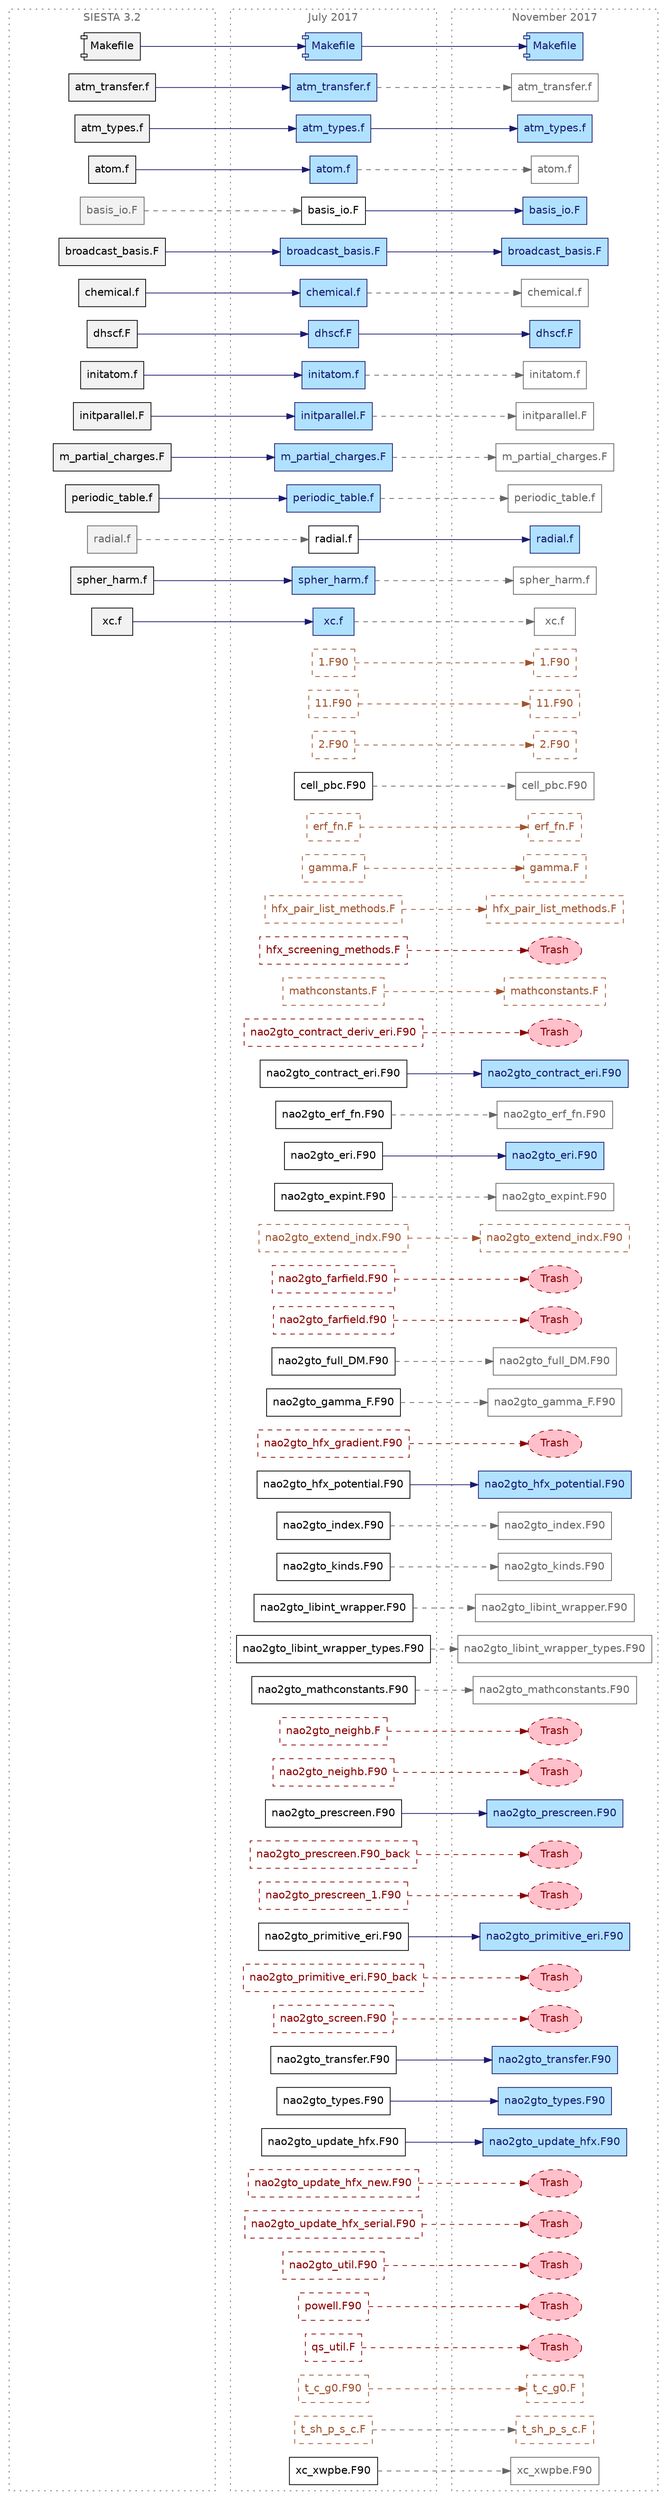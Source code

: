 digraph honpas_changes {

  /* Layout */
  graph [rankdir="LR", style="dotted", color="gray40", fontcolor="gray40", fontname="Helvetica"];
  node [shape="box", style="filled", fillcolor="white", fontname="Helvetica"];
  edge [color="midnightblue", fontname="Helvetica"];

  /* SIESTA 3.2 */
  subgraph cluster_0 {
    label = "SIESTA 3.2";

    node [fillcolor="gray95"];

    s32mf [label="Makefile", shape="component"];
    s32s0 [label="atm_transfer.f"];
    s32s1 [label="atm_types.f"];
    s32s2 [label="atom.f"];
    s32sc [label="basis_io.F", color="gray40", fontcolor="gray40"];
    s32s3 [label="broadcast_basis.F"];
    s32s4 [label="chemical.f"];
    s32s5 [label="dhscf.F"];
    s32s6 [label="initatom.f"];
    s32s7 [label="initparallel.F"];
    s32s8 [label="m_partial_charges.F"];
    s32s9 [label="periodic_table.f"];
    s32sd [label="radial.f", color="gray40", fontcolor="gray40"];
    s32sa [label="spher_harm.f"];
    s32sb [label="xc.f"];
    s3200 [label="1.F90", style="invis"];
    s3201 [label="11.F90", style="invis"];
    s3202 [label="2.F90", style="invis"];
    s3203 [label="cell_pbc.F90", style="invis"];
    s3204 [label="erf_fn.F", style="invis"];
    s3205 [label="gamma.F", style="invis"];
    s3206 [label="hfx_pair_list_methods.F", style="invis"];
    s3207 [label="hfx_screening_methods.F", style="invis"];
    s3208 [label="mathconstants.F", style="invis"];
    s3209 [label="nao2gto_contract_deriv_eri.F90", style="invis"];
    s3210 [label="nao2gto_contract_eri.F90", style="invis"];
    s3211 [label="nao2gto_erf_fn.F90", style="invis"];
    s3212 [label="nao2gto_eri.F90", style="invis"];
    s3213 [label="nao2gto_expint.F90", style="invis"];
    s3214 [label="nao2gto_extend_indx.F90", style="invis"];
    s3215 [label="nao2gto_farfield.F90", style="invis"];
    s3216 [label="nao2gto_farfield.f90", style="invis"];
    s3217 [label="nao2gto_full_DM.F90", style="invis"];
    s3218 [label="nao2gto_gamma_F.F90", style="invis"];
    s3219 [label="nao2gto_hfx_gradient.F90", style="invis"];
    s3220 [label="nao2gto_hfx_potential.F90", style="invis"];
    s3221 [label="nao2gto_index.F90", style="invis"];
    s3222 [label="nao2gto_kinds.F90", style="invis"];
    s3223 [label="nao2gto_libint_wrapper.F90", style="invis"];
    s3224 [label="nao2gto_libint_wrapper_types.F90", style="invis"];
    s3225 [label="nao2gto_mathconstants.F90", style="invis"];
    s3226 [label="nao2gto_neighb.F", style="invis"];
    s3227 [label="nao2gto_neighb.F90", style="invis"];
    s3228 [label="nao2gto_prescreen.F90", style="invis"];
    s3229 [label="nao2gto_prescreen.F90_back", style="invis"];
    s3230 [label="nao2gto_prescreen_1.F90", style="invis"];
    s3231 [label="nao2gto_primitive_eri.F90", style="invis"];
    s3232 [label="nao2gto_primitive_eri.F90_back", style="invis"];
    s3233 [label="nao2gto_screen.F90", style="invis"];
    s3234 [label="nao2gto_transfer.F90", style="invis"];
    s3235 [label="nao2gto_types.F90", style="invis"];
    s3236 [label="nao2gto_update_hfx.F90", style="invis"];
    s3237 [label="nao2gto_update_hfx_new.F90", style="invis"];
    s3238 [label="nao2gto_update_hfx_serial.F90", style="invis"];
    s3239 [label="nao2gto_util.F90", style="invis"];
    s3240 [label="powell.F90", style="invis"];
    s3241 [label="qs_util.F", style="invis"];
    s3242 [label="t_c_g0.F90", style="invis"];
    s3243 [label="t_sh_p_s_c.F", style="invis"];
    s3244 [label="xc_xwpbe.F90", style="invis"];
  }

  /* July 2017 */
  subgraph cluster_1 {
    label = "July 2017";

    node [fillcolor="white"];

    julmf [label="Makefile", shape="component", fillcolor="lightskyblue1", color="midnightblue", fontcolor="midnightblue"];
    juls0 [label="atm_transfer.f", fillcolor="lightskyblue1", color="midnightblue", fontcolor="midnightblue"];
    juls1 [label="atm_types.f", fillcolor="lightskyblue1", color="midnightblue", fontcolor="midnightblue"];
    juls2 [label="atom.f", fillcolor="lightskyblue1", color="midnightblue", fontcolor="midnightblue"];
    julsc [label="basis_io.F"];
    juls3 [label="broadcast_basis.F", fillcolor="lightskyblue1", color="midnightblue", fontcolor="midnightblue"];
    juls4 [label="chemical.f", fillcolor="lightskyblue1", color="midnightblue", fontcolor="midnightblue"];
    juls5 [label="dhscf.F", fillcolor="lightskyblue1", color="midnightblue", fontcolor="midnightblue"];
    juls6 [label="initatom.f", fillcolor="lightskyblue1", color="midnightblue", fontcolor="midnightblue"];
    juls7 [label="initparallel.F", fillcolor="lightskyblue1", color="midnightblue", fontcolor="midnightblue"];
    juls8 [label="m_partial_charges.F", fillcolor="lightskyblue1", color="midnightblue", fontcolor="midnightblue"];
    juls9 [label="periodic_table.f", fillcolor="lightskyblue1", color="midnightblue", fontcolor="midnightblue"];
    julsd [label="radial.f"];
    julsa [label="spher_harm.f", fillcolor="lightskyblue1", color="midnightblue", fontcolor="midnightblue"];
    julsb [label="xc.f", fillcolor="lightskyblue1", color="midnightblue", fontcolor="midnightblue"];
    jul00 [label="1.F90", style="dashed,filled", color="sienna", fontcolor="sienna"];
    jul01 [label="11.F90", style="dashed,filled", color="sienna", fontcolor="sienna"];
    jul02 [label="2.F90", style="dashed,filled", color="sienna", fontcolor="sienna"];
    jul03 [label="cell_pbc.F90"];
    jul04 [label="erf_fn.F", style="dashed,filled", color="sienna", fontcolor="sienna"];
    jul05 [label="gamma.F", style="dashed,filled", color="sienna", fontcolor="sienna"];
    jul06 [label="hfx_pair_list_methods.F", style="dashed,filled", color="sienna", fontcolor="sienna"];
    jul07 [label="hfx_screening_methods.F", style="dashed,filled", color="red4", fontcolor="red4"];
    jul08 [label="mathconstants.F", style="dashed,filled", color="sienna", fontcolor="sienna"];
    jul09 [label="nao2gto_contract_deriv_eri.F90", style="dashed,filled",  color="red4", fontcolor="red4"];
    jul10 [label="nao2gto_contract_eri.F90"];
    jul11 [label="nao2gto_erf_fn.F90"];
    jul12 [label="nao2gto_eri.F90"];
    jul13 [label="nao2gto_expint.F90"];
    jul14 [label="nao2gto_extend_indx.F90", style="dashed,filled", color="sienna", fontcolor="sienna"];
    jul15 [label="nao2gto_farfield.F90", style="dashed,filled",  color="red4", fontcolor="red4"];
    jul16 [label="nao2gto_farfield.f90", style="dashed,filled",  color="red4", fontcolor="red4"];
    jul17 [label="nao2gto_full_DM.F90"];
    jul18 [label="nao2gto_gamma_F.F90"];
    jul19 [label="nao2gto_hfx_gradient.F90", style="dashed,filled",  color="red4", fontcolor="red4"];
    jul20 [label="nao2gto_hfx_potential.F90"];
    jul21 [label="nao2gto_index.F90"];
    jul22 [label="nao2gto_kinds.F90"];
    jul23 [label="nao2gto_libint_wrapper.F90"];
    jul24 [label="nao2gto_libint_wrapper_types.F90"];
    jul25 [label="nao2gto_mathconstants.F90"];
    jul26 [label="nao2gto_neighb.F", style="dashed,filled",  color="red4", fontcolor="red4"];
    jul27 [label="nao2gto_neighb.F90", style="dashed,filled",  color="red4", fontcolor="red4"];
    jul28 [label="nao2gto_prescreen.F90"];
    jul29 [label="nao2gto_prescreen.F90_back", style="dashed,filled",  color="red4", fontcolor="red4"];
    jul30 [label="nao2gto_prescreen_1.F90", style="dashed,filled",  color="red4", fontcolor="red4"];
    jul31 [label="nao2gto_primitive_eri.F90"];
    jul32 [label="nao2gto_primitive_eri.F90_back", style="dashed,filled",  color="red4", fontcolor="red4"];
    jul33 [label="nao2gto_screen.F90", style="dashed,filled",  color="red4", fontcolor="red4"];
    jul34 [label="nao2gto_transfer.F90"];
    jul35 [label="nao2gto_types.F90"];
    jul36 [label="nao2gto_update_hfx.F90"];
    jul37 [label="nao2gto_update_hfx_new.F90", style="dashed,filled",  color="red4", fontcolor="red4"];
    jul38 [label="nao2gto_update_hfx_serial.F90", style="dashed,filled",  color="red4", fontcolor="red4"];
    jul39 [label="nao2gto_util.F90", style="dashed,filled",  color="red4", fontcolor="red4"];
    jul40 [label="powell.F90", style="dashed,filled",  color="red4", fontcolor="red4"];
    jul41 [label="qs_util.F", style="dashed,filled",  color="red4", fontcolor="red4"];
    jul42 [label="t_c_g0.F90", style="dashed,filled",  color="sienna", fontcolor="sienna"];
    jul43 [label="t_sh_p_s_c.F", style="dashed,filled",  color="sienna", fontcolor="sienna"];
    jul44 [label="xc_xwpbe.F90"];
  }

  /* November 2017 */
  subgraph cluster_2 {
    label = "November 2017";

    node [fillcolor="white"];

    novmf [label="Makefile", shape="component", fillcolor="lightskyblue1", color="midnightblue", fontcolor="midnightblue"];
    novs0 [label="atm_transfer.f", color="gray40", fontcolor="gray40"];
    novs1 [label="atm_types.f", fillcolor="lightskyblue1", color="midnightblue", fontcolor="midnightblue"];
    novs2 [label="atom.f", color="gray40", fontcolor="gray40"];
    novsc [label="basis_io.F", fillcolor="lightskyblue1", color="midnightblue", fontcolor="midnightblue"];
    novs3 [label="broadcast_basis.F", fillcolor="lightskyblue1", color="midnightblue", fontcolor="midnightblue"];
    novs4 [label="chemical.f", color="gray40", fontcolor="gray40"];
    novs5 [label="dhscf.F", fillcolor="lightskyblue1", color="midnightblue", fontcolor="midnightblue"];
    novs6 [label="initatom.f", color="gray40", fontcolor="gray40"];
    novs7 [label="initparallel.F", color="gray40", fontcolor="gray40"];
    novs8 [label="m_partial_charges.F", color="gray40", fontcolor="gray40"];
    novs9 [label="periodic_table.f", color="gray40", fontcolor="gray40"];
    novsd [label="radial.f", fillcolor="lightskyblue1", color="midnightblue", fontcolor="midnightblue"];
    novsa [label="spher_harm.f", color="gray40", fontcolor="gray40"];
    novsb [label="xc.f", color="gray40", fontcolor="gray40"];
    nov00 [label="1.F90", style="dashed,filled", color="sienna", fontcolor="sienna"];
    nov01 [label="11.F90", style="dashed,filled", color="sienna", fontcolor="sienna"];
    nov02 [label="2.F90", style="dashed,filled", color="sienna", fontcolor="sienna"];
    nov03 [label="cell_pbc.F90", color="gray40", fontcolor="gray40"];
    nov04 [label="erf_fn.F", style="dashed,filled", color="sienna", fontcolor="sienna"];
    nov05 [label="gamma.F", style="dashed,filled", color="sienna", fontcolor="sienna"];
    nov06 [label="hfx_pair_list_methods.F", style="dashed,filled", color="sienna", fontcolor="sienna"];
    nov07 [label="Trash", shape="oval", style="dashed,filled", fillcolor="pink", color="red4", fontcolor="red4"];
    nov08 [label="mathconstants.F", style="dashed,filled", color="sienna", fontcolor="sienna"];
    nov09 [label="Trash", shape="oval", style="dashed,filled", fillcolor="pink", color="red4", fontcolor="red4"];
    nov10 [label="nao2gto_contract_eri.F90", fillcolor="lightskyblue1", color="midnightblue", fontcolor="midnightblue"];
    nov11 [label="nao2gto_erf_fn.F90", color="gray40", fontcolor="gray40"];
    nov12 [label="nao2gto_eri.F90", fillcolor="lightskyblue1", color="midnightblue", fontcolor="midnightblue"];
    nov13 [label="nao2gto_expint.F90", color="gray40", fontcolor="gray40"];
    nov14 [label="nao2gto_extend_indx.F90", style="dashed,filled", color="sienna", fontcolor="sienna"];
    nov15 [label="Trash", shape="oval", style="dashed,filled", fillcolor="pink", color="red4", fontcolor="red4"];
    nov16 [label="Trash", shape="oval", style="dashed,filled", fillcolor="pink", color="red4", fontcolor="red4"];
    nov17 [label="nao2gto_full_DM.F90", color="gray40", fontcolor="gray40"];
    nov18 [label="nao2gto_gamma_F.F90", color="gray40", fontcolor="gray40"];
    nov19 [label="Trash", shape="oval", style="dashed,filled", fillcolor="pink", color="red4", fontcolor="red4"];
    nov20 [label="nao2gto_hfx_potential.F90", fillcolor="lightskyblue1", color="midnightblue", fontcolor="midnightblue"];
    nov21 [label="nao2gto_index.F90", color="gray40", fontcolor="gray40"];
    nov22 [label="nao2gto_kinds.F90", color="gray40", fontcolor="gray40"];
    nov23 [label="nao2gto_libint_wrapper.F90", color="gray40", fontcolor="gray40"];
    nov24 [label="nao2gto_libint_wrapper_types.F90", color="gray40", fontcolor="gray40"];
    nov25 [label="nao2gto_mathconstants.F90", color="gray40", fontcolor="gray40"];
    nov26 [label="Trash", shape="oval", style="dashed,filled", fillcolor="pink", color="red4", fontcolor="red4"];
    nov27 [label="Trash", shape="oval", style="dashed,filled", fillcolor="pink", color="red4", fontcolor="red4"];
    nov28 [label="nao2gto_prescreen.F90", fillcolor="lightskyblue1", color="midnightblue", fontcolor="midnightblue"];
    nov29 [label="Trash", shape="oval", style="dashed,filled", fillcolor="pink", color="red4", fontcolor="red4"];
    nov30 [label="Trash", shape="oval", style="dashed,filled", fillcolor="pink", color="red4", fontcolor="red4"];
    nov31 [label="nao2gto_primitive_eri.F90", fillcolor="lightskyblue1", color="midnightblue", fontcolor="midnightblue"];
    nov32 [label="Trash", shape="oval", style="dashed,filled", fillcolor="pink", color="red4", fontcolor="red4"];
    nov33 [label="Trash", shape="oval", style="dashed,filled", fillcolor="pink", color="red4", fontcolor="red4"];
    nov34 [label="nao2gto_transfer.F90", fillcolor="lightskyblue1", color="midnightblue", fontcolor="midnightblue"];
    nov35 [label="nao2gto_types.F90", fillcolor="lightskyblue1", color="midnightblue", fontcolor="midnightblue"];
    nov36 [label="nao2gto_update_hfx.F90", fillcolor="lightskyblue1", color="midnightblue", fontcolor="midnightblue"];
    nov37 [label="Trash", shape="oval", style="dashed,filled", fillcolor="pink", color="red4", fontcolor="red4"];
    nov38 [label="Trash", shape="oval", style="dashed,filled", fillcolor="pink", color="red4", fontcolor="red4"];
    nov39 [label="Trash", shape="oval", style="dashed,filled", fillcolor="pink", color="red4", fontcolor="red4"];
    nov40 [label="Trash", shape="oval", style="dashed,filled", fillcolor="pink", color="red4", fontcolor="red4"];
    nov41 [label="Trash", shape="oval", style="dashed,filled", fillcolor="pink", color="red4", fontcolor="red4"];
    nov42 [label="t_c_g0.F", style="dashed,filled", color="sienna", fontcolor="sienna"];
    nov43 [label="t_sh_p_s_c.F", style="dashed,filled", color="sienna", fontcolor="sienna"];
    nov44 [label="xc_xwpbe.F90", color="gray40", fontcolor="gray40"];
  }

  /* SIESTA 3.2 -> July */
  s32mf -> julmf;
  s32s0 -> juls0;
  s32s1 -> juls1;
  s32s2 -> juls2;
  s32s3 -> juls3;
  s32s4 -> juls4;
  s32s5 -> juls5;
  s32s6 -> juls6;
  s32s7 -> juls7;
  s32s8 -> juls8;
  s32s9 -> juls9;
  s32sa -> julsa;
  s32sb -> julsb;
  s32sc -> julsc [style="dashed", color="gray40"];
  s32sd -> julsd [style="dashed", color="gray40"];

  /* July -> November */
  julmf -> novmf;
  juls0 -> novs0 [style="dashed", color="gray40"];
  juls1 -> novs1;
  juls2 -> novs2 [style="dashed", color="gray40"];
  juls3 -> novs3;
  juls4 -> novs4 [style="dashed", color="gray40"];
  juls5 -> novs5;
  juls6 -> novs6 [style="dashed", color="gray40"];
  juls7 -> novs7 [style="dashed", color="gray40"];
  juls8 -> novs8 [style="dashed", color="gray40"];
  juls9 -> novs9 [style="dashed", color="gray40"];
  julsa -> novsa [style="dashed", color="gray40"];
  julsb -> novsb [style="dashed", color="gray40"];
  julsc -> novsc;
  julsd -> novsd;
  jul00 -> nov00 [style="dashed", color="sienna"];
  jul01 -> nov01 [style="dashed", color="sienna"];
  jul02 -> nov02 [style="dashed", color="sienna"];
  jul03 -> nov03 [style="dashed", color="gray40"];
  jul04 -> nov04 [style="dashed", color="sienna"];
  jul05 -> nov05 [style="dashed", color="sienna"];
  jul06 -> nov06 [style="dashed", color="sienna"];
  jul07 -> nov07 [style="dashed", color="red4"];
  jul08 -> nov08 [style="dashed", color="sienna"];
  jul09 -> nov09 [style="dashed", color="red4"];
  jul10 -> nov10;
  jul11 -> nov11 [style="dashed", color="gray40"];
  jul12 -> nov12;
  jul13 -> nov13 [style="dashed", color="gray40"];
  jul14 -> nov14 [style="dashed", color="sienna"];
  jul15 -> nov15 [style="dashed", color="red4"];
  jul16 -> nov16 [style="dashed", color="red4"];
  jul17 -> nov17 [style="dashed", color="gray40"];
  jul18 -> nov18 [style="dashed", color="gray40"];
  jul19 -> nov19 [style="dashed", color="red4"];
  jul20 -> nov20;
  jul21 -> nov21 [style="dashed", color="gray40"];
  jul22 -> nov22 [style="dashed", color="gray40"];
  jul23 -> nov23 [style="dashed", color="gray40"];
  jul24 -> nov24 [style="dashed", color="gray40"];
  jul25 -> nov25 [style="dashed", color="gray40"];
  jul26 -> nov26 [style="dashed", color="red4"];
  jul27 -> nov27 [style="dashed", color="red4"];
  jul28 -> nov28;
  jul29 -> nov29 [style="dashed", color="red4"];
  jul30 -> nov30 [style="dashed", color="red4"];
  jul31 -> nov31;
  jul32 -> nov32 [style="dashed", color="red4"];
  jul33 -> nov33 [style="dashed", color="red4"];
  jul34 -> nov34;
  jul35 -> nov35;
  jul36 -> nov36;
  jul37 -> nov37 [style="dashed", color="red4"];
  jul38 -> nov38 [style="dashed", color="red4"];
  jul39 -> nov39 [style="dashed", color="red4"];
  jul40 -> nov40 [style="dashed", color="red4"];
  jul41 -> nov41 [style="dashed", color="red4"];
  jul42 -> nov42 [style="dashed", color="sienna"];
  jul43 -> nov43 [style="dashed", color="gray40"];
  jul44 -> nov44 [style="dashed", color="gray40"];
}
